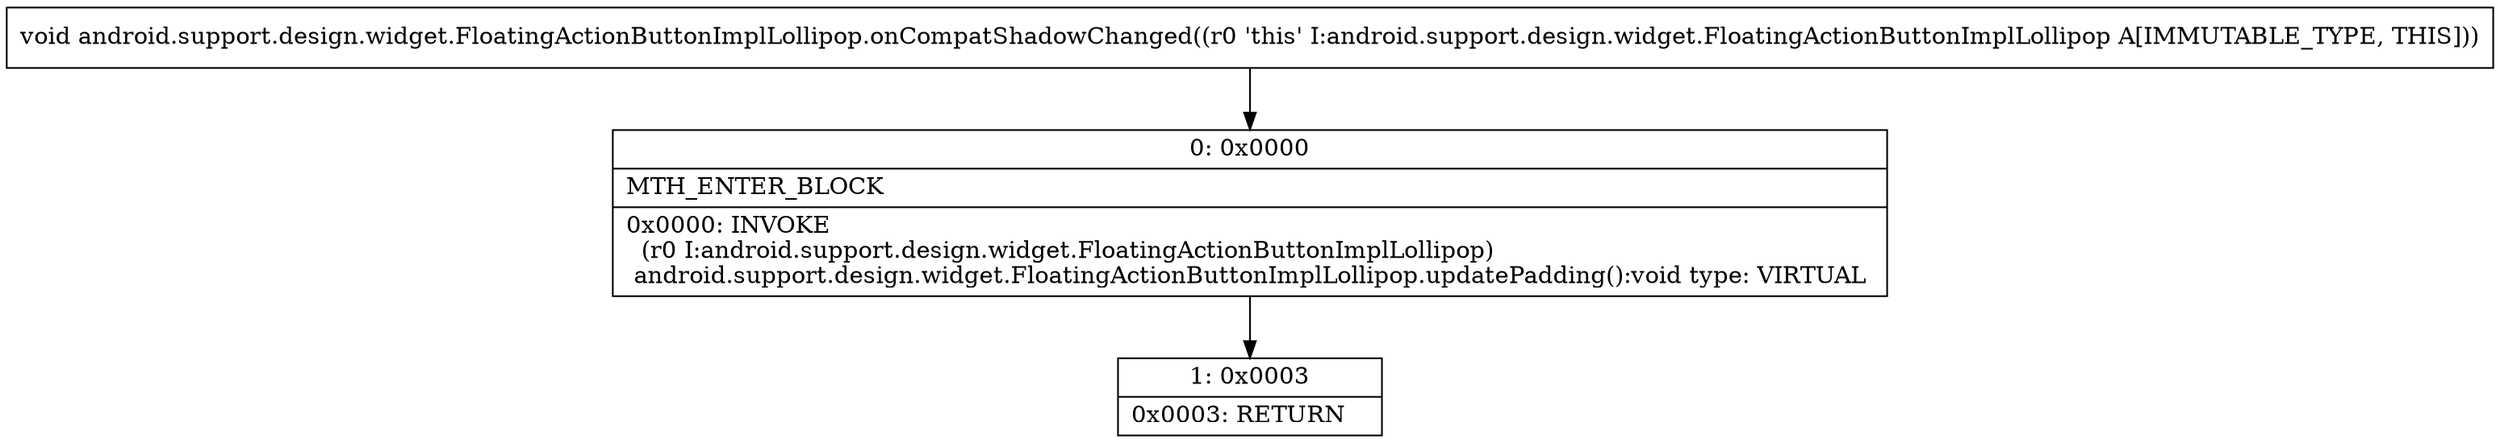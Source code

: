 digraph "CFG forandroid.support.design.widget.FloatingActionButtonImplLollipop.onCompatShadowChanged()V" {
Node_0 [shape=record,label="{0\:\ 0x0000|MTH_ENTER_BLOCK\l|0x0000: INVOKE  \l  (r0 I:android.support.design.widget.FloatingActionButtonImplLollipop)\l android.support.design.widget.FloatingActionButtonImplLollipop.updatePadding():void type: VIRTUAL \l}"];
Node_1 [shape=record,label="{1\:\ 0x0003|0x0003: RETURN   \l}"];
MethodNode[shape=record,label="{void android.support.design.widget.FloatingActionButtonImplLollipop.onCompatShadowChanged((r0 'this' I:android.support.design.widget.FloatingActionButtonImplLollipop A[IMMUTABLE_TYPE, THIS])) }"];
MethodNode -> Node_0;
Node_0 -> Node_1;
}

